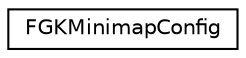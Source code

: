 digraph "Graphical Class Hierarchy"
{
 // LATEX_PDF_SIZE
  edge [fontname="Helvetica",fontsize="10",labelfontname="Helvetica",labelfontsize="10"];
  node [fontname="Helvetica",fontsize="10",shape=record];
  rankdir="LR";
  Node0 [label="FGKMinimapConfig",height=0.2,width=0.4,color="black", fillcolor="white", style="filled",URL="$structFGKMinimapConfig.html",tooltip=" "];
}
